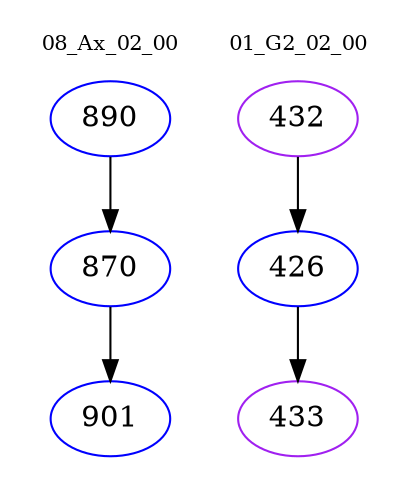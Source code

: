 digraph{
subgraph cluster_0 {
color = white
label = "08_Ax_02_00";
fontsize=10;
T0_890 [label="890", color="blue"]
T0_890 -> T0_870 [color="black"]
T0_870 [label="870", color="blue"]
T0_870 -> T0_901 [color="black"]
T0_901 [label="901", color="blue"]
}
subgraph cluster_1 {
color = white
label = "01_G2_02_00";
fontsize=10;
T1_432 [label="432", color="purple"]
T1_432 -> T1_426 [color="black"]
T1_426 [label="426", color="blue"]
T1_426 -> T1_433 [color="black"]
T1_433 [label="433", color="purple"]
}
}
